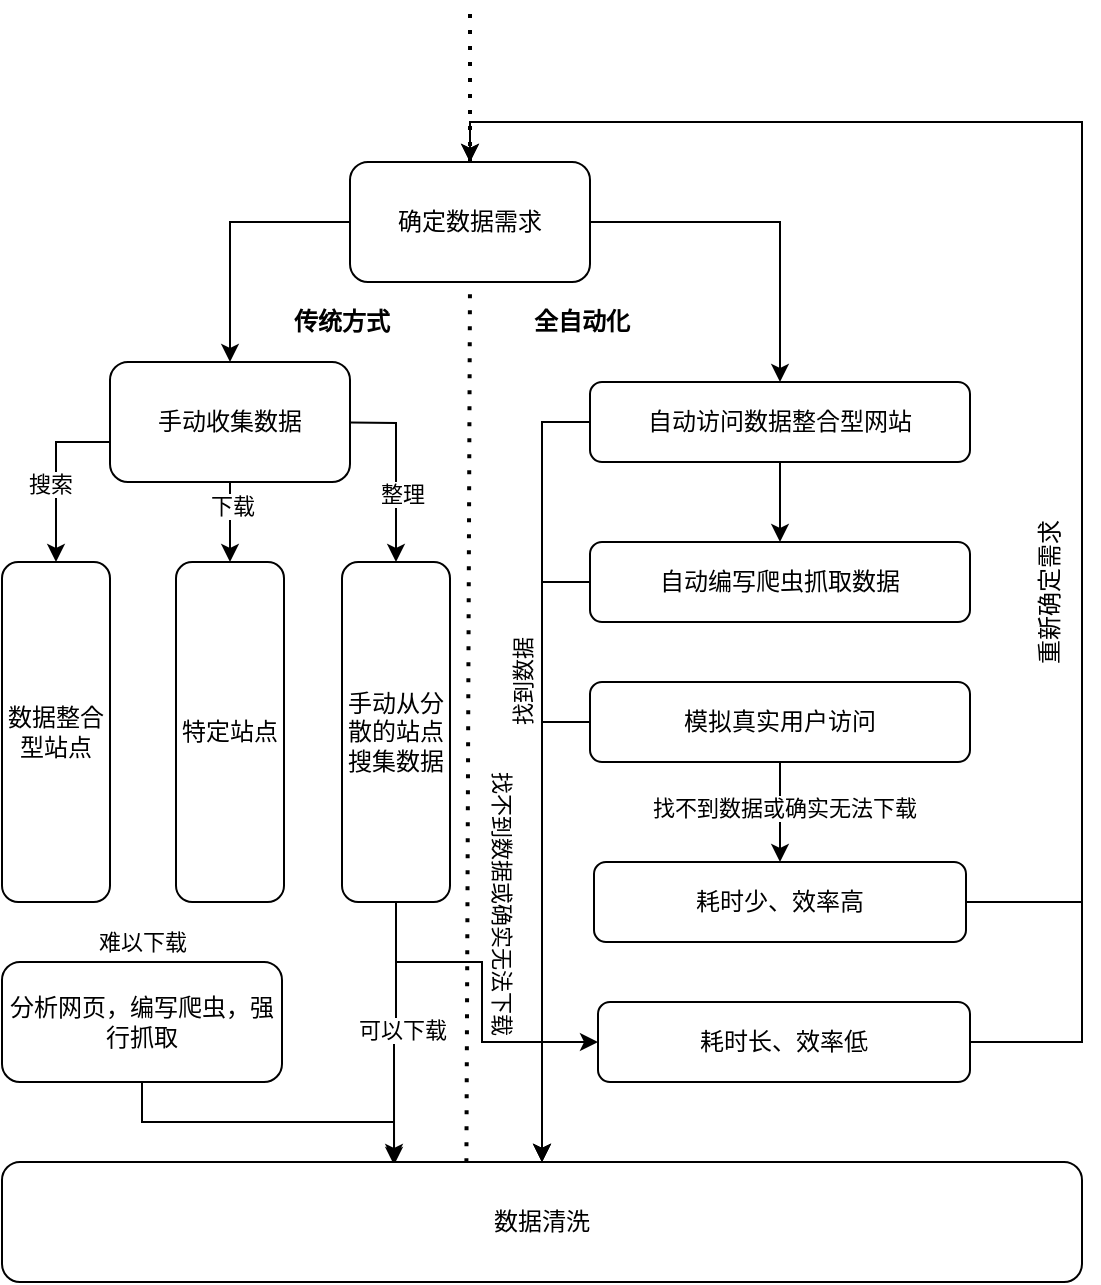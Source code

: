 <mxfile version="22.0.3" type="device">
  <diagram name="Page-1" id="eyB5CKNzpDf7gtt_2BM5">
    <mxGraphModel dx="1020" dy="543" grid="1" gridSize="10" guides="1" tooltips="1" connect="1" arrows="1" fold="1" page="1" pageScale="1" pageWidth="827" pageHeight="1169" math="0" shadow="0">
      <root>
        <mxCell id="0" />
        <mxCell id="1" parent="0" />
        <mxCell id="koMIUwahF3M1Q11yyylf-3" style="edgeStyle=orthogonalEdgeStyle;rounded=0;orthogonalLoop=1;jettySize=auto;html=1;entryX=0.5;entryY=0;entryDx=0;entryDy=0;" parent="1" source="koMIUwahF3M1Q11yyylf-1" target="koMIUwahF3M1Q11yyylf-2" edge="1">
          <mxGeometry relative="1" as="geometry">
            <Array as="points">
              <mxPoint x="294" y="140" />
            </Array>
          </mxGeometry>
        </mxCell>
        <mxCell id="koMIUwahF3M1Q11yyylf-61" style="edgeStyle=orthogonalEdgeStyle;rounded=0;orthogonalLoop=1;jettySize=auto;html=1;entryX=0.5;entryY=0;entryDx=0;entryDy=0;" parent="1" source="koMIUwahF3M1Q11yyylf-1" target="koMIUwahF3M1Q11yyylf-31" edge="1">
          <mxGeometry relative="1" as="geometry">
            <Array as="points">
              <mxPoint x="569" y="140" />
            </Array>
          </mxGeometry>
        </mxCell>
        <mxCell id="koMIUwahF3M1Q11yyylf-1" value="确定数据需求" style="rounded=1;whiteSpace=wrap;html=1;" parent="1" vertex="1">
          <mxGeometry x="354" y="110" width="120" height="60" as="geometry" />
        </mxCell>
        <mxCell id="koMIUwahF3M1Q11yyylf-7" style="edgeStyle=orthogonalEdgeStyle;rounded=0;orthogonalLoop=1;jettySize=auto;html=1;" parent="1" source="koMIUwahF3M1Q11yyylf-2" target="koMIUwahF3M1Q11yyylf-4" edge="1">
          <mxGeometry relative="1" as="geometry">
            <Array as="points">
              <mxPoint x="207" y="250" />
            </Array>
          </mxGeometry>
        </mxCell>
        <mxCell id="koMIUwahF3M1Q11yyylf-8" value="搜索" style="edgeLabel;html=1;align=center;verticalAlign=middle;resizable=0;points=[];" parent="koMIUwahF3M1Q11yyylf-7" vertex="1" connectable="0">
          <mxGeometry x="0.103" y="-3" relative="1" as="geometry">
            <mxPoint as="offset" />
          </mxGeometry>
        </mxCell>
        <mxCell id="koMIUwahF3M1Q11yyylf-9" style="edgeStyle=orthogonalEdgeStyle;rounded=0;orthogonalLoop=1;jettySize=auto;html=1;" parent="1" source="koMIUwahF3M1Q11yyylf-2" target="koMIUwahF3M1Q11yyylf-5" edge="1">
          <mxGeometry relative="1" as="geometry" />
        </mxCell>
        <mxCell id="koMIUwahF3M1Q11yyylf-10" value="下载" style="edgeLabel;html=1;align=center;verticalAlign=middle;resizable=0;points=[];" parent="koMIUwahF3M1Q11yyylf-9" vertex="1" connectable="0">
          <mxGeometry x="-0.4" y="1" relative="1" as="geometry">
            <mxPoint as="offset" />
          </mxGeometry>
        </mxCell>
        <mxCell id="koMIUwahF3M1Q11yyylf-11" style="edgeStyle=orthogonalEdgeStyle;rounded=0;orthogonalLoop=1;jettySize=auto;html=1;entryX=0.5;entryY=0;entryDx=0;entryDy=0;" parent="1" target="koMIUwahF3M1Q11yyylf-6" edge="1">
          <mxGeometry relative="1" as="geometry">
            <mxPoint x="414" y="280" as="targetPoint" />
            <mxPoint x="331" y="240" as="sourcePoint" />
          </mxGeometry>
        </mxCell>
        <mxCell id="koMIUwahF3M1Q11yyylf-12" value="整理" style="edgeLabel;html=1;align=center;verticalAlign=middle;resizable=0;points=[];" parent="koMIUwahF3M1Q11yyylf-11" vertex="1" connectable="0">
          <mxGeometry x="0.411" y="3" relative="1" as="geometry">
            <mxPoint as="offset" />
          </mxGeometry>
        </mxCell>
        <mxCell id="koMIUwahF3M1Q11yyylf-2" value="手动收集数据" style="rounded=1;whiteSpace=wrap;html=1;" parent="1" vertex="1">
          <mxGeometry x="234" y="210" width="120" height="60" as="geometry" />
        </mxCell>
        <mxCell id="koMIUwahF3M1Q11yyylf-4" value="数据整合型站点" style="rounded=1;whiteSpace=wrap;html=1;" parent="1" vertex="1">
          <mxGeometry x="180" y="310" width="54" height="170" as="geometry" />
        </mxCell>
        <mxCell id="koMIUwahF3M1Q11yyylf-5" value="特定站点" style="rounded=1;whiteSpace=wrap;html=1;" parent="1" vertex="1">
          <mxGeometry x="267" y="310" width="54" height="170" as="geometry" />
        </mxCell>
        <mxCell id="koMIUwahF3M1Q11yyylf-17" style="edgeStyle=orthogonalEdgeStyle;rounded=0;orthogonalLoop=1;jettySize=auto;html=1;entryX=0.363;entryY=0.025;entryDx=0;entryDy=0;entryPerimeter=0;" parent="1" source="koMIUwahF3M1Q11yyylf-6" target="koMIUwahF3M1Q11yyylf-30" edge="1">
          <mxGeometry relative="1" as="geometry">
            <mxPoint x="377" y="540" as="targetPoint" />
          </mxGeometry>
        </mxCell>
        <mxCell id="koMIUwahF3M1Q11yyylf-19" value="可以下载" style="edgeLabel;html=1;align=center;verticalAlign=middle;resizable=0;points=[];" parent="koMIUwahF3M1Q11yyylf-17" vertex="1" connectable="0">
          <mxGeometry x="-0.032" y="3" relative="1" as="geometry">
            <mxPoint as="offset" />
          </mxGeometry>
        </mxCell>
        <mxCell id="koMIUwahF3M1Q11yyylf-27" value="难以下载" style="edgeLabel;html=1;align=center;verticalAlign=middle;resizable=0;points=[];" parent="koMIUwahF3M1Q11yyylf-17" vertex="1" connectable="0">
          <mxGeometry x="-0.032" y="3" relative="1" as="geometry">
            <mxPoint x="-140" y="-9" as="offset" />
          </mxGeometry>
        </mxCell>
        <mxCell id="koMIUwahF3M1Q11yyylf-38" value="难以下载" style="edgeLabel;html=1;align=center;verticalAlign=middle;resizable=0;points=[];" parent="koMIUwahF3M1Q11yyylf-17" vertex="1" connectable="0">
          <mxGeometry x="-0.032" y="3" relative="1" as="geometry">
            <mxPoint x="-130" y="-44" as="offset" />
          </mxGeometry>
        </mxCell>
        <mxCell id="koMIUwahF3M1Q11yyylf-56" style="edgeStyle=orthogonalEdgeStyle;rounded=0;orthogonalLoop=1;jettySize=auto;html=1;entryX=0;entryY=0.5;entryDx=0;entryDy=0;" parent="1" source="koMIUwahF3M1Q11yyylf-6" target="koMIUwahF3M1Q11yyylf-48" edge="1">
          <mxGeometry relative="1" as="geometry">
            <Array as="points">
              <mxPoint x="377" y="510" />
              <mxPoint x="420" y="510" />
              <mxPoint x="420" y="550" />
            </Array>
          </mxGeometry>
        </mxCell>
        <mxCell id="koMIUwahF3M1Q11yyylf-6" value="手动从分散的站点搜集数据" style="rounded=1;whiteSpace=wrap;html=1;" parent="1" vertex="1">
          <mxGeometry x="350" y="310" width="54" height="170" as="geometry" />
        </mxCell>
        <mxCell id="koMIUwahF3M1Q11yyylf-23" value="分析网页，编写爬虫，强行抓取" style="rounded=1;whiteSpace=wrap;html=1;" parent="1" vertex="1">
          <mxGeometry x="180" y="510" width="140" height="60" as="geometry" />
        </mxCell>
        <mxCell id="koMIUwahF3M1Q11yyylf-30" value="数据清洗" style="rounded=1;whiteSpace=wrap;html=1;" parent="1" vertex="1">
          <mxGeometry x="180" y="610" width="540" height="60" as="geometry" />
        </mxCell>
        <mxCell id="koMIUwahF3M1Q11yyylf-39" style="edgeStyle=orthogonalEdgeStyle;rounded=0;orthogonalLoop=1;jettySize=auto;html=1;" parent="1" source="koMIUwahF3M1Q11yyylf-31" target="koMIUwahF3M1Q11yyylf-30" edge="1">
          <mxGeometry relative="1" as="geometry">
            <Array as="points">
              <mxPoint x="450" y="240" />
            </Array>
          </mxGeometry>
        </mxCell>
        <mxCell id="koMIUwahF3M1Q11yyylf-40" value="找到数据" style="edgeLabel;html=1;align=center;verticalAlign=middle;resizable=0;points=[];rotation=-90;" parent="koMIUwahF3M1Q11yyylf-39" vertex="1" connectable="0">
          <mxGeometry x="-0.02" y="1" relative="1" as="geometry">
            <mxPoint x="-11" y="-39" as="offset" />
          </mxGeometry>
        </mxCell>
        <mxCell id="koMIUwahF3M1Q11yyylf-68" style="edgeStyle=orthogonalEdgeStyle;rounded=0;orthogonalLoop=1;jettySize=auto;html=1;" parent="1" source="koMIUwahF3M1Q11yyylf-31" target="koMIUwahF3M1Q11yyylf-34" edge="1">
          <mxGeometry relative="1" as="geometry" />
        </mxCell>
        <mxCell id="koMIUwahF3M1Q11yyylf-31" value="自动访问数据整合型网站" style="rounded=1;whiteSpace=wrap;html=1;" parent="1" vertex="1">
          <mxGeometry x="474" y="220" width="190" height="40" as="geometry" />
        </mxCell>
        <mxCell id="koMIUwahF3M1Q11yyylf-41" style="edgeStyle=orthogonalEdgeStyle;rounded=0;orthogonalLoop=1;jettySize=auto;html=1;entryX=0.5;entryY=0;entryDx=0;entryDy=0;" parent="1" source="koMIUwahF3M1Q11yyylf-34" target="koMIUwahF3M1Q11yyylf-30" edge="1">
          <mxGeometry relative="1" as="geometry">
            <Array as="points">
              <mxPoint x="450" y="320" />
            </Array>
          </mxGeometry>
        </mxCell>
        <mxCell id="koMIUwahF3M1Q11yyylf-34" value="自动编写爬虫抓取数据" style="rounded=1;whiteSpace=wrap;html=1;" parent="1" vertex="1">
          <mxGeometry x="474" y="300" width="190" height="40" as="geometry" />
        </mxCell>
        <mxCell id="koMIUwahF3M1Q11yyylf-42" style="edgeStyle=orthogonalEdgeStyle;rounded=0;orthogonalLoop=1;jettySize=auto;html=1;entryX=0.5;entryY=0;entryDx=0;entryDy=0;" parent="1" source="koMIUwahF3M1Q11yyylf-35" target="koMIUwahF3M1Q11yyylf-30" edge="1">
          <mxGeometry relative="1" as="geometry">
            <Array as="points">
              <mxPoint x="450" y="390" />
            </Array>
          </mxGeometry>
        </mxCell>
        <mxCell id="koMIUwahF3M1Q11yyylf-52" style="edgeStyle=orthogonalEdgeStyle;rounded=0;orthogonalLoop=1;jettySize=auto;html=1;entryX=0.5;entryY=0;entryDx=0;entryDy=0;" parent="1" source="koMIUwahF3M1Q11yyylf-35" target="koMIUwahF3M1Q11yyylf-43" edge="1">
          <mxGeometry relative="1" as="geometry" />
        </mxCell>
        <mxCell id="koMIUwahF3M1Q11yyylf-55" value="找不到数据或确实无法下载" style="edgeLabel;html=1;align=center;verticalAlign=middle;resizable=0;points=[];" parent="koMIUwahF3M1Q11yyylf-52" vertex="1" connectable="0">
          <mxGeometry x="-0.08" y="2" relative="1" as="geometry">
            <mxPoint as="offset" />
          </mxGeometry>
        </mxCell>
        <mxCell id="koMIUwahF3M1Q11yyylf-35" value="模拟真实用户访问" style="rounded=1;whiteSpace=wrap;html=1;" parent="1" vertex="1">
          <mxGeometry x="474" y="370" width="190" height="40" as="geometry" />
        </mxCell>
        <mxCell id="koMIUwahF3M1Q11yyylf-59" style="edgeStyle=orthogonalEdgeStyle;rounded=0;orthogonalLoop=1;jettySize=auto;html=1;entryX=0.5;entryY=0;entryDx=0;entryDy=0;" parent="1" source="koMIUwahF3M1Q11yyylf-43" target="koMIUwahF3M1Q11yyylf-1" edge="1">
          <mxGeometry relative="1" as="geometry">
            <Array as="points">
              <mxPoint x="720" y="480" />
              <mxPoint x="720" y="90" />
              <mxPoint x="414" y="90" />
            </Array>
          </mxGeometry>
        </mxCell>
        <mxCell id="koMIUwahF3M1Q11yyylf-43" value="耗时少、效率高" style="rounded=1;whiteSpace=wrap;html=1;" parent="1" vertex="1">
          <mxGeometry x="476" y="460" width="186" height="40" as="geometry" />
        </mxCell>
        <mxCell id="koMIUwahF3M1Q11yyylf-58" style="edgeStyle=orthogonalEdgeStyle;rounded=0;orthogonalLoop=1;jettySize=auto;html=1;entryX=0.5;entryY=0;entryDx=0;entryDy=0;" parent="1" source="koMIUwahF3M1Q11yyylf-48" target="koMIUwahF3M1Q11yyylf-1" edge="1">
          <mxGeometry relative="1" as="geometry">
            <Array as="points">
              <mxPoint x="720" y="550" />
              <mxPoint x="720" y="90" />
              <mxPoint x="414" y="90" />
            </Array>
          </mxGeometry>
        </mxCell>
        <mxCell id="koMIUwahF3M1Q11yyylf-48" value="耗时长、效率低" style="rounded=1;whiteSpace=wrap;html=1;" parent="1" vertex="1">
          <mxGeometry x="478" y="530" width="186" height="40" as="geometry" />
        </mxCell>
        <mxCell id="koMIUwahF3M1Q11yyylf-51" style="edgeStyle=orthogonalEdgeStyle;rounded=0;orthogonalLoop=1;jettySize=auto;html=1;entryX=0.363;entryY=0;entryDx=0;entryDy=0;entryPerimeter=0;" parent="1" source="koMIUwahF3M1Q11yyylf-23" target="koMIUwahF3M1Q11yyylf-30" edge="1">
          <mxGeometry relative="1" as="geometry" />
        </mxCell>
        <mxCell id="koMIUwahF3M1Q11yyylf-57" value="找不到数据或确实无法下载" style="edgeLabel;html=1;align=center;verticalAlign=middle;resizable=0;points=[];rotation=90;" parent="1" vertex="1" connectable="0">
          <mxGeometry x="430" y="480" as="geometry" />
        </mxCell>
        <mxCell id="koMIUwahF3M1Q11yyylf-60" value="重新确定需求" style="text;html=1;strokeColor=none;fillColor=none;align=center;verticalAlign=middle;whiteSpace=wrap;rounded=0;rotation=-90;" parent="1" vertex="1">
          <mxGeometry x="664" y="320" width="80" height="10" as="geometry" />
        </mxCell>
        <mxCell id="koMIUwahF3M1Q11yyylf-62" value="" style="endArrow=none;dashed=1;html=1;dashPattern=1 3;strokeWidth=2;rounded=0;entryX=0.5;entryY=1;entryDx=0;entryDy=0;exitX=0.43;exitY=0.002;exitDx=0;exitDy=0;exitPerimeter=0;" parent="1" source="koMIUwahF3M1Q11yyylf-30" target="koMIUwahF3M1Q11yyylf-1" edge="1">
          <mxGeometry width="50" height="50" relative="1" as="geometry">
            <mxPoint x="414" y="480" as="sourcePoint" />
            <mxPoint x="510" y="200" as="targetPoint" />
          </mxGeometry>
        </mxCell>
        <mxCell id="koMIUwahF3M1Q11yyylf-64" value="&lt;b&gt;传统方式&lt;/b&gt;" style="text;html=1;strokeColor=none;fillColor=none;align=center;verticalAlign=middle;whiteSpace=wrap;rounded=0;" parent="1" vertex="1">
          <mxGeometry x="320" y="170" width="60" height="40" as="geometry" />
        </mxCell>
        <mxCell id="koMIUwahF3M1Q11yyylf-65" value="&lt;b&gt;全自动化&lt;/b&gt;" style="text;html=1;strokeColor=none;fillColor=none;align=center;verticalAlign=middle;whiteSpace=wrap;rounded=0;" parent="1" vertex="1">
          <mxGeometry x="440" y="175" width="60" height="30" as="geometry" />
        </mxCell>
        <mxCell id="koMIUwahF3M1Q11yyylf-66" value="" style="endArrow=none;dashed=1;html=1;dashPattern=1 3;strokeWidth=2;rounded=0;exitX=0.5;exitY=0;exitDx=0;exitDy=0;" parent="1" source="koMIUwahF3M1Q11yyylf-1" edge="1">
          <mxGeometry width="50" height="50" relative="1" as="geometry">
            <mxPoint x="410" y="110" as="sourcePoint" />
            <mxPoint x="414" y="30" as="targetPoint" />
          </mxGeometry>
        </mxCell>
      </root>
    </mxGraphModel>
  </diagram>
</mxfile>
